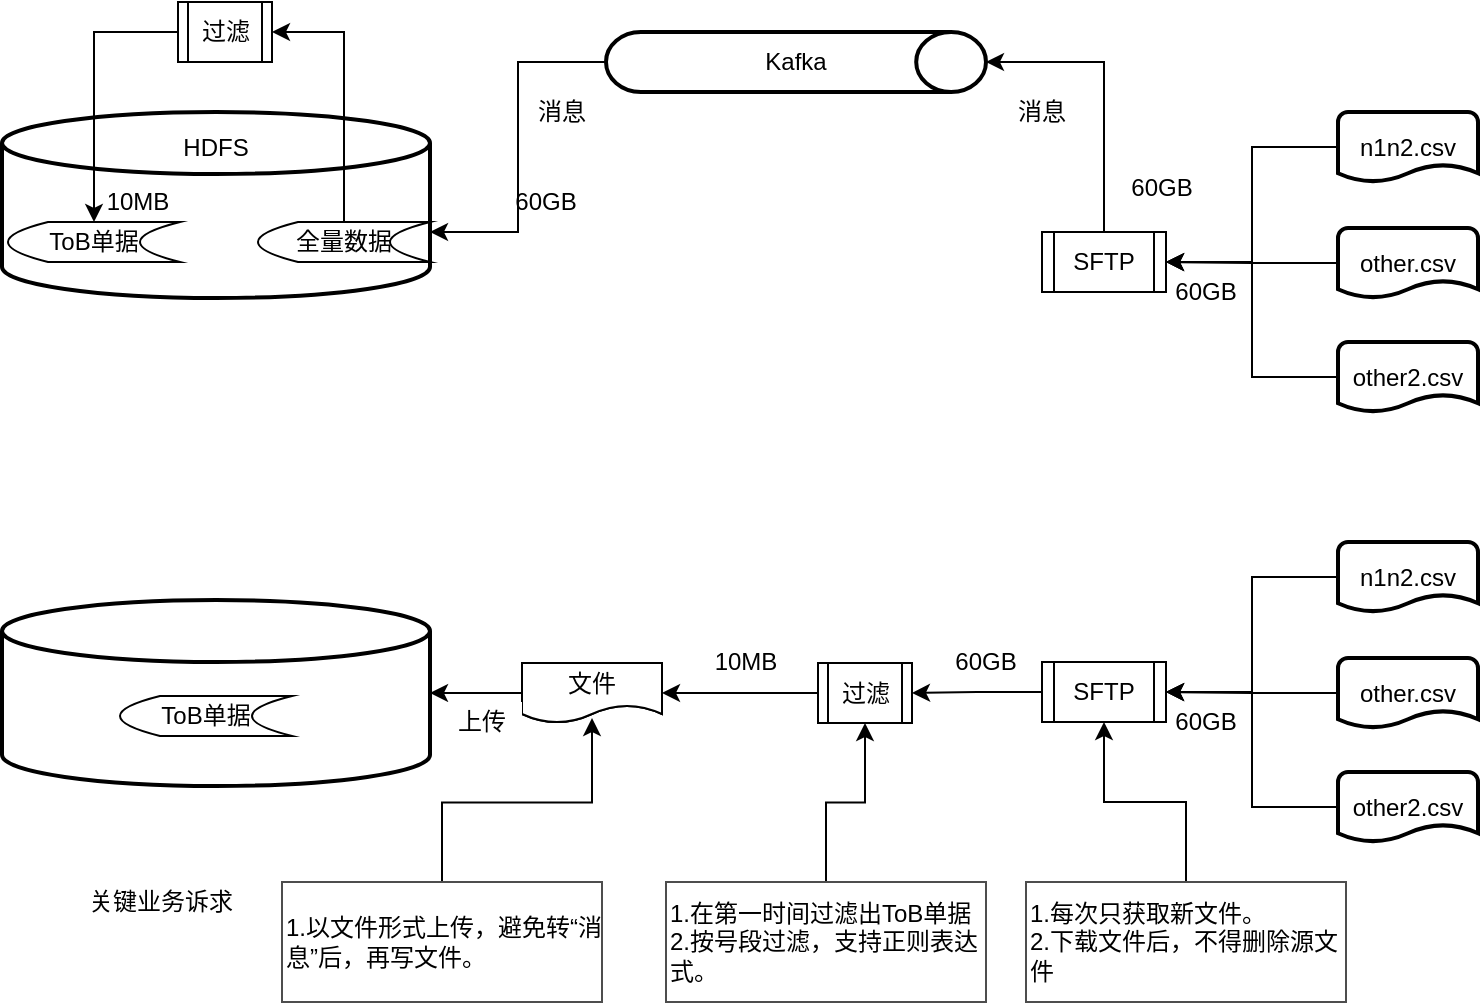 <mxfile version="14.9.6" type="github">
  <diagram id="VBEBwbwIvYLUUzzdnrOy" name="第 1 页">
    <mxGraphModel dx="1662" dy="762" grid="1" gridSize="10" guides="1" tooltips="1" connect="1" arrows="1" fold="1" page="1" pageScale="1" pageWidth="827" pageHeight="1169" math="0" shadow="0">
      <root>
        <mxCell id="0" />
        <mxCell id="1" parent="0" />
        <mxCell id="FVhTwIyd4bKvRVAZskIC-6" style="edgeStyle=orthogonalEdgeStyle;rounded=0;orthogonalLoop=1;jettySize=auto;html=1;entryX=1;entryY=0.25;entryDx=0;entryDy=0;" parent="1" source="FVhTwIyd4bKvRVAZskIC-1" target="FVhTwIyd4bKvRVAZskIC-23" edge="1">
          <mxGeometry relative="1" as="geometry" />
        </mxCell>
        <mxCell id="FVhTwIyd4bKvRVAZskIC-1" value="Kafka" style="strokeWidth=2;html=1;shape=mxgraph.flowchart.direct_data;whiteSpace=wrap;" parent="1" vertex="1">
          <mxGeometry x="332" y="75" width="190" height="30" as="geometry" />
        </mxCell>
        <mxCell id="FVhTwIyd4bKvRVAZskIC-3" value="" style="strokeWidth=2;html=1;shape=mxgraph.flowchart.database;whiteSpace=wrap;" parent="1" vertex="1">
          <mxGeometry x="30" y="115" width="214" height="93" as="geometry" />
        </mxCell>
        <mxCell id="FVhTwIyd4bKvRVAZskIC-7" style="edgeStyle=orthogonalEdgeStyle;rounded=0;orthogonalLoop=1;jettySize=auto;html=1;entryX=1;entryY=0.5;entryDx=0;entryDy=0;entryPerimeter=0;exitX=0.5;exitY=0;exitDx=0;exitDy=0;" parent="1" source="FVhTwIyd4bKvRVAZskIC-4" target="FVhTwIyd4bKvRVAZskIC-1" edge="1">
          <mxGeometry relative="1" as="geometry" />
        </mxCell>
        <mxCell id="FVhTwIyd4bKvRVAZskIC-4" value="SFTP" style="shape=process;whiteSpace=wrap;html=1;backgroundOutline=1;" parent="1" vertex="1">
          <mxGeometry x="550" y="175" width="62" height="30" as="geometry" />
        </mxCell>
        <mxCell id="FVhTwIyd4bKvRVAZskIC-17" style="edgeStyle=orthogonalEdgeStyle;rounded=0;orthogonalLoop=1;jettySize=auto;html=1;entryX=1;entryY=0.5;entryDx=0;entryDy=0;" parent="1" source="FVhTwIyd4bKvRVAZskIC-10" target="FVhTwIyd4bKvRVAZskIC-4" edge="1">
          <mxGeometry relative="1" as="geometry" />
        </mxCell>
        <mxCell id="FVhTwIyd4bKvRVAZskIC-10" value="n1n2.csv" style="strokeWidth=2;html=1;shape=mxgraph.flowchart.document2;whiteSpace=wrap;size=0.25;" parent="1" vertex="1">
          <mxGeometry x="698" y="115" width="70" height="35" as="geometry" />
        </mxCell>
        <mxCell id="FVhTwIyd4bKvRVAZskIC-16" style="edgeStyle=orthogonalEdgeStyle;rounded=0;orthogonalLoop=1;jettySize=auto;html=1;" parent="1" source="FVhTwIyd4bKvRVAZskIC-12" target="FVhTwIyd4bKvRVAZskIC-4" edge="1">
          <mxGeometry relative="1" as="geometry" />
        </mxCell>
        <mxCell id="FVhTwIyd4bKvRVAZskIC-12" value="other.csv" style="strokeWidth=2;html=1;shape=mxgraph.flowchart.document2;whiteSpace=wrap;size=0.25;" parent="1" vertex="1">
          <mxGeometry x="698" y="173" width="70" height="35" as="geometry" />
        </mxCell>
        <mxCell id="FVhTwIyd4bKvRVAZskIC-18" style="edgeStyle=orthogonalEdgeStyle;rounded=0;orthogonalLoop=1;jettySize=auto;html=1;entryX=1;entryY=0.5;entryDx=0;entryDy=0;" parent="1" source="FVhTwIyd4bKvRVAZskIC-13" target="FVhTwIyd4bKvRVAZskIC-4" edge="1">
          <mxGeometry relative="1" as="geometry" />
        </mxCell>
        <mxCell id="FVhTwIyd4bKvRVAZskIC-13" value="other2.csv" style="strokeWidth=2;html=1;shape=mxgraph.flowchart.document2;whiteSpace=wrap;size=0.25;" parent="1" vertex="1">
          <mxGeometry x="698" y="230" width="70" height="35" as="geometry" />
        </mxCell>
        <mxCell id="FVhTwIyd4bKvRVAZskIC-19" value="60GB" style="text;html=1;strokeColor=none;fillColor=none;align=center;verticalAlign=middle;whiteSpace=wrap;rounded=0;" parent="1" vertex="1">
          <mxGeometry x="612" y="195" width="40" height="20" as="geometry" />
        </mxCell>
        <mxCell id="FVhTwIyd4bKvRVAZskIC-20" value="60GB" style="text;html=1;strokeColor=none;fillColor=none;align=center;verticalAlign=middle;whiteSpace=wrap;rounded=0;" parent="1" vertex="1">
          <mxGeometry x="590" y="142.5" width="40" height="20" as="geometry" />
        </mxCell>
        <mxCell id="FVhTwIyd4bKvRVAZskIC-21" value="60GB" style="text;html=1;strokeColor=none;fillColor=none;align=center;verticalAlign=middle;whiteSpace=wrap;rounded=0;" parent="1" vertex="1">
          <mxGeometry x="282" y="150" width="40" height="20" as="geometry" />
        </mxCell>
        <mxCell id="FVhTwIyd4bKvRVAZskIC-26" style="edgeStyle=orthogonalEdgeStyle;rounded=0;orthogonalLoop=1;jettySize=auto;html=1;entryX=0.5;entryY=0;entryDx=0;entryDy=0;exitX=0;exitY=0.5;exitDx=0;exitDy=0;" parent="1" source="FVhTwIyd4bKvRVAZskIC-63" target="FVhTwIyd4bKvRVAZskIC-24" edge="1">
          <mxGeometry relative="1" as="geometry">
            <mxPoint x="78" y="175" as="targetPoint" />
            <mxPoint x="100" y="82.5" as="sourcePoint" />
          </mxGeometry>
        </mxCell>
        <mxCell id="FVhTwIyd4bKvRVAZskIC-25" style="edgeStyle=orthogonalEdgeStyle;rounded=0;orthogonalLoop=1;jettySize=auto;html=1;entryX=1;entryY=0.5;entryDx=0;entryDy=0;" parent="1" source="FVhTwIyd4bKvRVAZskIC-23" target="FVhTwIyd4bKvRVAZskIC-63" edge="1">
          <mxGeometry relative="1" as="geometry">
            <mxPoint x="180" y="82.5" as="targetPoint" />
          </mxGeometry>
        </mxCell>
        <mxCell id="FVhTwIyd4bKvRVAZskIC-23" value="全量数据" style="shape=dataStorage;whiteSpace=wrap;html=1;fixedSize=1;" parent="1" vertex="1">
          <mxGeometry x="158" y="170" width="86" height="20" as="geometry" />
        </mxCell>
        <mxCell id="FVhTwIyd4bKvRVAZskIC-24" value="ToB单据" style="shape=dataStorage;whiteSpace=wrap;html=1;fixedSize=1;" parent="1" vertex="1">
          <mxGeometry x="33" y="170" width="86" height="20" as="geometry" />
        </mxCell>
        <mxCell id="FVhTwIyd4bKvRVAZskIC-27" value="HDFS" style="text;html=1;strokeColor=none;fillColor=none;align=center;verticalAlign=middle;whiteSpace=wrap;rounded=0;" parent="1" vertex="1">
          <mxGeometry x="117" y="122.5" width="40" height="20" as="geometry" />
        </mxCell>
        <mxCell id="FVhTwIyd4bKvRVAZskIC-28" value="10MB" style="text;html=1;strokeColor=none;fillColor=none;align=center;verticalAlign=middle;whiteSpace=wrap;rounded=0;" parent="1" vertex="1">
          <mxGeometry x="78" y="150" width="40" height="20" as="geometry" />
        </mxCell>
        <mxCell id="FVhTwIyd4bKvRVAZskIC-47" style="edgeStyle=orthogonalEdgeStyle;rounded=0;orthogonalLoop=1;jettySize=auto;html=1;" parent="1" source="FVhTwIyd4bKvRVAZskIC-37" target="FVhTwIyd4bKvRVAZskIC-46" edge="1">
          <mxGeometry relative="1" as="geometry" />
        </mxCell>
        <mxCell id="FVhTwIyd4bKvRVAZskIC-37" value="SFTP" style="shape=process;whiteSpace=wrap;html=1;backgroundOutline=1;" parent="1" vertex="1">
          <mxGeometry x="550" y="390" width="62" height="30" as="geometry" />
        </mxCell>
        <mxCell id="FVhTwIyd4bKvRVAZskIC-38" style="edgeStyle=orthogonalEdgeStyle;rounded=0;orthogonalLoop=1;jettySize=auto;html=1;entryX=1;entryY=0.5;entryDx=0;entryDy=0;" parent="1" source="FVhTwIyd4bKvRVAZskIC-39" target="FVhTwIyd4bKvRVAZskIC-37" edge="1">
          <mxGeometry relative="1" as="geometry" />
        </mxCell>
        <mxCell id="FVhTwIyd4bKvRVAZskIC-39" value="n1n2.csv" style="strokeWidth=2;html=1;shape=mxgraph.flowchart.document2;whiteSpace=wrap;size=0.25;" parent="1" vertex="1">
          <mxGeometry x="698" y="330" width="70" height="35" as="geometry" />
        </mxCell>
        <mxCell id="FVhTwIyd4bKvRVAZskIC-40" style="edgeStyle=orthogonalEdgeStyle;rounded=0;orthogonalLoop=1;jettySize=auto;html=1;" parent="1" source="FVhTwIyd4bKvRVAZskIC-41" target="FVhTwIyd4bKvRVAZskIC-37" edge="1">
          <mxGeometry relative="1" as="geometry" />
        </mxCell>
        <mxCell id="FVhTwIyd4bKvRVAZskIC-41" value="other.csv" style="strokeWidth=2;html=1;shape=mxgraph.flowchart.document2;whiteSpace=wrap;size=0.25;" parent="1" vertex="1">
          <mxGeometry x="698" y="388" width="70" height="35" as="geometry" />
        </mxCell>
        <mxCell id="FVhTwIyd4bKvRVAZskIC-42" style="edgeStyle=orthogonalEdgeStyle;rounded=0;orthogonalLoop=1;jettySize=auto;html=1;entryX=1;entryY=0.5;entryDx=0;entryDy=0;" parent="1" source="FVhTwIyd4bKvRVAZskIC-43" target="FVhTwIyd4bKvRVAZskIC-37" edge="1">
          <mxGeometry relative="1" as="geometry" />
        </mxCell>
        <mxCell id="FVhTwIyd4bKvRVAZskIC-43" value="other2.csv" style="strokeWidth=2;html=1;shape=mxgraph.flowchart.document2;whiteSpace=wrap;size=0.25;" parent="1" vertex="1">
          <mxGeometry x="698" y="445" width="70" height="35" as="geometry" />
        </mxCell>
        <mxCell id="FVhTwIyd4bKvRVAZskIC-44" value="60GB" style="text;html=1;strokeColor=none;fillColor=none;align=center;verticalAlign=middle;whiteSpace=wrap;rounded=0;" parent="1" vertex="1">
          <mxGeometry x="612" y="410" width="40" height="20" as="geometry" />
        </mxCell>
        <mxCell id="FVhTwIyd4bKvRVAZskIC-45" value="60GB" style="text;html=1;strokeColor=none;fillColor=none;align=center;verticalAlign=middle;whiteSpace=wrap;rounded=0;" parent="1" vertex="1">
          <mxGeometry x="502" y="380" width="40" height="20" as="geometry" />
        </mxCell>
        <mxCell id="FVhTwIyd4bKvRVAZskIC-51" style="edgeStyle=orthogonalEdgeStyle;rounded=0;orthogonalLoop=1;jettySize=auto;html=1;" parent="1" source="FVhTwIyd4bKvRVAZskIC-46" target="FVhTwIyd4bKvRVAZskIC-49" edge="1">
          <mxGeometry relative="1" as="geometry" />
        </mxCell>
        <mxCell id="FVhTwIyd4bKvRVAZskIC-46" value="过滤" style="shape=process;whiteSpace=wrap;html=1;backgroundOutline=1;fillColor=#FFFFFF;" parent="1" vertex="1">
          <mxGeometry x="438" y="390.5" width="47" height="30" as="geometry" />
        </mxCell>
        <mxCell id="FVhTwIyd4bKvRVAZskIC-48" value="消息" style="text;html=1;strokeColor=none;fillColor=#FFFFFF;align=center;verticalAlign=middle;whiteSpace=wrap;rounded=0;" parent="1" vertex="1">
          <mxGeometry x="530" y="105" width="40" height="20" as="geometry" />
        </mxCell>
        <mxCell id="FVhTwIyd4bKvRVAZskIC-61" style="edgeStyle=orthogonalEdgeStyle;rounded=0;orthogonalLoop=1;jettySize=auto;html=1;" parent="1" source="FVhTwIyd4bKvRVAZskIC-49" target="FVhTwIyd4bKvRVAZskIC-53" edge="1">
          <mxGeometry relative="1" as="geometry" />
        </mxCell>
        <mxCell id="FVhTwIyd4bKvRVAZskIC-49" value="文件" style="shape=document;whiteSpace=wrap;html=1;boundedLbl=1;fillColor=#66FF66;" parent="1" vertex="1">
          <mxGeometry x="290" y="390.5" width="70" height="30" as="geometry" />
        </mxCell>
        <mxCell id="FVhTwIyd4bKvRVAZskIC-53" value="" style="strokeWidth=2;html=1;shape=mxgraph.flowchart.database;whiteSpace=wrap;" parent="1" vertex="1">
          <mxGeometry x="30" y="359" width="214" height="93" as="geometry" />
        </mxCell>
        <mxCell id="FVhTwIyd4bKvRVAZskIC-58" value="ToB单据" style="shape=dataStorage;whiteSpace=wrap;html=1;fixedSize=1;" parent="1" vertex="1">
          <mxGeometry x="89" y="407" width="86" height="20" as="geometry" />
        </mxCell>
        <mxCell id="FVhTwIyd4bKvRVAZskIC-62" value="10MB" style="text;html=1;strokeColor=none;fillColor=none;align=center;verticalAlign=middle;whiteSpace=wrap;rounded=0;" parent="1" vertex="1">
          <mxGeometry x="382" y="380" width="40" height="20" as="geometry" />
        </mxCell>
        <mxCell id="FVhTwIyd4bKvRVAZskIC-63" value="过滤" style="shape=process;whiteSpace=wrap;html=1;backgroundOutline=1;fillColor=#FFFFFF;" parent="1" vertex="1">
          <mxGeometry x="118" y="60" width="47" height="30" as="geometry" />
        </mxCell>
        <mxCell id="FVhTwIyd4bKvRVAZskIC-64" value="消息" style="text;html=1;strokeColor=none;fillColor=#FFFFFF;align=center;verticalAlign=middle;whiteSpace=wrap;rounded=0;" parent="1" vertex="1">
          <mxGeometry x="290" y="105" width="40" height="20" as="geometry" />
        </mxCell>
        <mxCell id="FVhTwIyd4bKvRVAZskIC-65" value="文件" style="shape=document;whiteSpace=wrap;html=1;boundedLbl=1;fillColor=#FFFFFF;" parent="1" vertex="1">
          <mxGeometry x="290" y="390.5" width="70" height="30" as="geometry" />
        </mxCell>
        <mxCell id="FVhTwIyd4bKvRVAZskIC-66" value="关键业务诉求" style="text;html=1;strokeColor=none;fillColor=none;align=center;verticalAlign=middle;whiteSpace=wrap;rounded=0;" parent="1" vertex="1">
          <mxGeometry x="70" y="500" width="79" height="20" as="geometry" />
        </mxCell>
        <mxCell id="3knV7hY3VGtB_0POXvlA-3" style="edgeStyle=orthogonalEdgeStyle;rounded=0;orthogonalLoop=1;jettySize=auto;html=1;entryX=0.5;entryY=1;entryDx=0;entryDy=0;" edge="1" parent="1" source="FVhTwIyd4bKvRVAZskIC-67" target="FVhTwIyd4bKvRVAZskIC-37">
          <mxGeometry relative="1" as="geometry" />
        </mxCell>
        <mxCell id="FVhTwIyd4bKvRVAZskIC-67" value="1.每次只获取新文件。&lt;br&gt;2.下载文件后，不得删除源文件" style="text;html=1;strokeColor=#4D4D4D;fillColor=none;align=left;verticalAlign=middle;whiteSpace=wrap;rounded=0;" parent="1" vertex="1">
          <mxGeometry x="542" y="500" width="160" height="60" as="geometry" />
        </mxCell>
        <mxCell id="3knV7hY3VGtB_0POXvlA-2" style="edgeStyle=orthogonalEdgeStyle;rounded=0;orthogonalLoop=1;jettySize=auto;html=1;entryX=0.5;entryY=1;entryDx=0;entryDy=0;" edge="1" parent="1" source="FVhTwIyd4bKvRVAZskIC-70" target="FVhTwIyd4bKvRVAZskIC-46">
          <mxGeometry relative="1" as="geometry" />
        </mxCell>
        <mxCell id="FVhTwIyd4bKvRVAZskIC-70" value="1.在第一时间过滤出ToB单据&lt;br&gt;2.按号段过滤，支持正则表达式。" style="text;html=1;strokeColor=#4D4D4D;fillColor=none;align=left;verticalAlign=middle;whiteSpace=wrap;rounded=0;" parent="1" vertex="1">
          <mxGeometry x="362" y="500" width="160" height="60" as="geometry" />
        </mxCell>
        <mxCell id="3knV7hY3VGtB_0POXvlA-1" style="edgeStyle=orthogonalEdgeStyle;rounded=0;orthogonalLoop=1;jettySize=auto;html=1;entryX=0.5;entryY=0.917;entryDx=0;entryDy=0;entryPerimeter=0;" edge="1" parent="1" source="FVhTwIyd4bKvRVAZskIC-72" target="FVhTwIyd4bKvRVAZskIC-65">
          <mxGeometry relative="1" as="geometry" />
        </mxCell>
        <mxCell id="FVhTwIyd4bKvRVAZskIC-72" value="1.以文件形式上传，避免转“消息”后，再写文件。" style="text;html=1;strokeColor=#4D4D4D;fillColor=none;align=left;verticalAlign=middle;whiteSpace=wrap;rounded=0;" parent="1" vertex="1">
          <mxGeometry x="170" y="500" width="160" height="60" as="geometry" />
        </mxCell>
        <mxCell id="FVhTwIyd4bKvRVAZskIC-73" value="上传" style="text;html=1;strokeColor=none;fillColor=#FFFFFF;align=center;verticalAlign=middle;whiteSpace=wrap;rounded=0;" parent="1" vertex="1">
          <mxGeometry x="250" y="410" width="40" height="20" as="geometry" />
        </mxCell>
      </root>
    </mxGraphModel>
  </diagram>
</mxfile>
